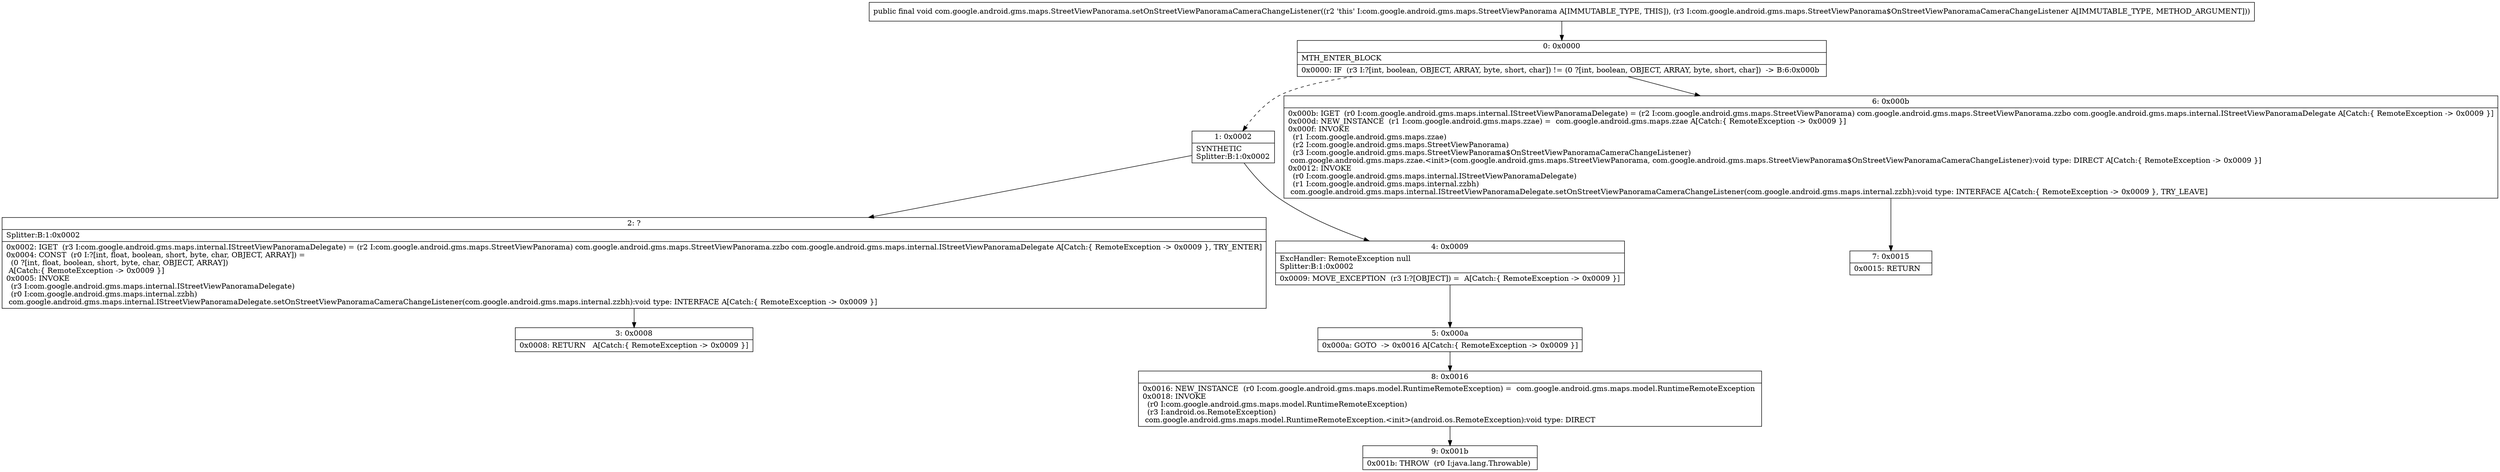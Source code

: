 digraph "CFG forcom.google.android.gms.maps.StreetViewPanorama.setOnStreetViewPanoramaCameraChangeListener(Lcom\/google\/android\/gms\/maps\/StreetViewPanorama$OnStreetViewPanoramaCameraChangeListener;)V" {
Node_0 [shape=record,label="{0\:\ 0x0000|MTH_ENTER_BLOCK\l|0x0000: IF  (r3 I:?[int, boolean, OBJECT, ARRAY, byte, short, char]) != (0 ?[int, boolean, OBJECT, ARRAY, byte, short, char])  \-\> B:6:0x000b \l}"];
Node_1 [shape=record,label="{1\:\ 0x0002|SYNTHETIC\lSplitter:B:1:0x0002\l}"];
Node_2 [shape=record,label="{2\:\ ?|Splitter:B:1:0x0002\l|0x0002: IGET  (r3 I:com.google.android.gms.maps.internal.IStreetViewPanoramaDelegate) = (r2 I:com.google.android.gms.maps.StreetViewPanorama) com.google.android.gms.maps.StreetViewPanorama.zzbo com.google.android.gms.maps.internal.IStreetViewPanoramaDelegate A[Catch:\{ RemoteException \-\> 0x0009 \}, TRY_ENTER]\l0x0004: CONST  (r0 I:?[int, float, boolean, short, byte, char, OBJECT, ARRAY]) = \l  (0 ?[int, float, boolean, short, byte, char, OBJECT, ARRAY])\l A[Catch:\{ RemoteException \-\> 0x0009 \}]\l0x0005: INVOKE  \l  (r3 I:com.google.android.gms.maps.internal.IStreetViewPanoramaDelegate)\l  (r0 I:com.google.android.gms.maps.internal.zzbh)\l com.google.android.gms.maps.internal.IStreetViewPanoramaDelegate.setOnStreetViewPanoramaCameraChangeListener(com.google.android.gms.maps.internal.zzbh):void type: INTERFACE A[Catch:\{ RemoteException \-\> 0x0009 \}]\l}"];
Node_3 [shape=record,label="{3\:\ 0x0008|0x0008: RETURN   A[Catch:\{ RemoteException \-\> 0x0009 \}]\l}"];
Node_4 [shape=record,label="{4\:\ 0x0009|ExcHandler: RemoteException null\lSplitter:B:1:0x0002\l|0x0009: MOVE_EXCEPTION  (r3 I:?[OBJECT]) =  A[Catch:\{ RemoteException \-\> 0x0009 \}]\l}"];
Node_5 [shape=record,label="{5\:\ 0x000a|0x000a: GOTO  \-\> 0x0016 A[Catch:\{ RemoteException \-\> 0x0009 \}]\l}"];
Node_6 [shape=record,label="{6\:\ 0x000b|0x000b: IGET  (r0 I:com.google.android.gms.maps.internal.IStreetViewPanoramaDelegate) = (r2 I:com.google.android.gms.maps.StreetViewPanorama) com.google.android.gms.maps.StreetViewPanorama.zzbo com.google.android.gms.maps.internal.IStreetViewPanoramaDelegate A[Catch:\{ RemoteException \-\> 0x0009 \}]\l0x000d: NEW_INSTANCE  (r1 I:com.google.android.gms.maps.zzae) =  com.google.android.gms.maps.zzae A[Catch:\{ RemoteException \-\> 0x0009 \}]\l0x000f: INVOKE  \l  (r1 I:com.google.android.gms.maps.zzae)\l  (r2 I:com.google.android.gms.maps.StreetViewPanorama)\l  (r3 I:com.google.android.gms.maps.StreetViewPanorama$OnStreetViewPanoramaCameraChangeListener)\l com.google.android.gms.maps.zzae.\<init\>(com.google.android.gms.maps.StreetViewPanorama, com.google.android.gms.maps.StreetViewPanorama$OnStreetViewPanoramaCameraChangeListener):void type: DIRECT A[Catch:\{ RemoteException \-\> 0x0009 \}]\l0x0012: INVOKE  \l  (r0 I:com.google.android.gms.maps.internal.IStreetViewPanoramaDelegate)\l  (r1 I:com.google.android.gms.maps.internal.zzbh)\l com.google.android.gms.maps.internal.IStreetViewPanoramaDelegate.setOnStreetViewPanoramaCameraChangeListener(com.google.android.gms.maps.internal.zzbh):void type: INTERFACE A[Catch:\{ RemoteException \-\> 0x0009 \}, TRY_LEAVE]\l}"];
Node_7 [shape=record,label="{7\:\ 0x0015|0x0015: RETURN   \l}"];
Node_8 [shape=record,label="{8\:\ 0x0016|0x0016: NEW_INSTANCE  (r0 I:com.google.android.gms.maps.model.RuntimeRemoteException) =  com.google.android.gms.maps.model.RuntimeRemoteException \l0x0018: INVOKE  \l  (r0 I:com.google.android.gms.maps.model.RuntimeRemoteException)\l  (r3 I:android.os.RemoteException)\l com.google.android.gms.maps.model.RuntimeRemoteException.\<init\>(android.os.RemoteException):void type: DIRECT \l}"];
Node_9 [shape=record,label="{9\:\ 0x001b|0x001b: THROW  (r0 I:java.lang.Throwable) \l}"];
MethodNode[shape=record,label="{public final void com.google.android.gms.maps.StreetViewPanorama.setOnStreetViewPanoramaCameraChangeListener((r2 'this' I:com.google.android.gms.maps.StreetViewPanorama A[IMMUTABLE_TYPE, THIS]), (r3 I:com.google.android.gms.maps.StreetViewPanorama$OnStreetViewPanoramaCameraChangeListener A[IMMUTABLE_TYPE, METHOD_ARGUMENT])) }"];
MethodNode -> Node_0;
Node_0 -> Node_1[style=dashed];
Node_0 -> Node_6;
Node_1 -> Node_2;
Node_1 -> Node_4;
Node_2 -> Node_3;
Node_4 -> Node_5;
Node_5 -> Node_8;
Node_6 -> Node_7;
Node_8 -> Node_9;
}

